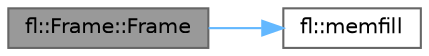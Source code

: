 digraph "fl::Frame::Frame"
{
 // INTERACTIVE_SVG=YES
 // LATEX_PDF_SIZE
  bgcolor="transparent";
  edge [fontname=Helvetica,fontsize=10,labelfontname=Helvetica,labelfontsize=10];
  node [fontname=Helvetica,fontsize=10,shape=box,height=0.2,width=0.4];
  rankdir="LR";
  Node1 [id="Node000001",label="fl::Frame::Frame",height=0.2,width=0.4,color="gray40", fillcolor="grey60", style="filled", fontcolor="black",tooltip=" "];
  Node1 -> Node2 [id="edge1_Node000001_Node000002",color="steelblue1",style="solid",tooltip=" "];
  Node2 [id="Node000002",label="fl::memfill",height=0.2,width=0.4,color="grey40", fillcolor="white", style="filled",URL="$d4/d36/namespacefl_a4b8a9d50bb843c25b6392094c34e7fb1.html#a4b8a9d50bb843c25b6392094c34e7fb1",tooltip=" "];
}
